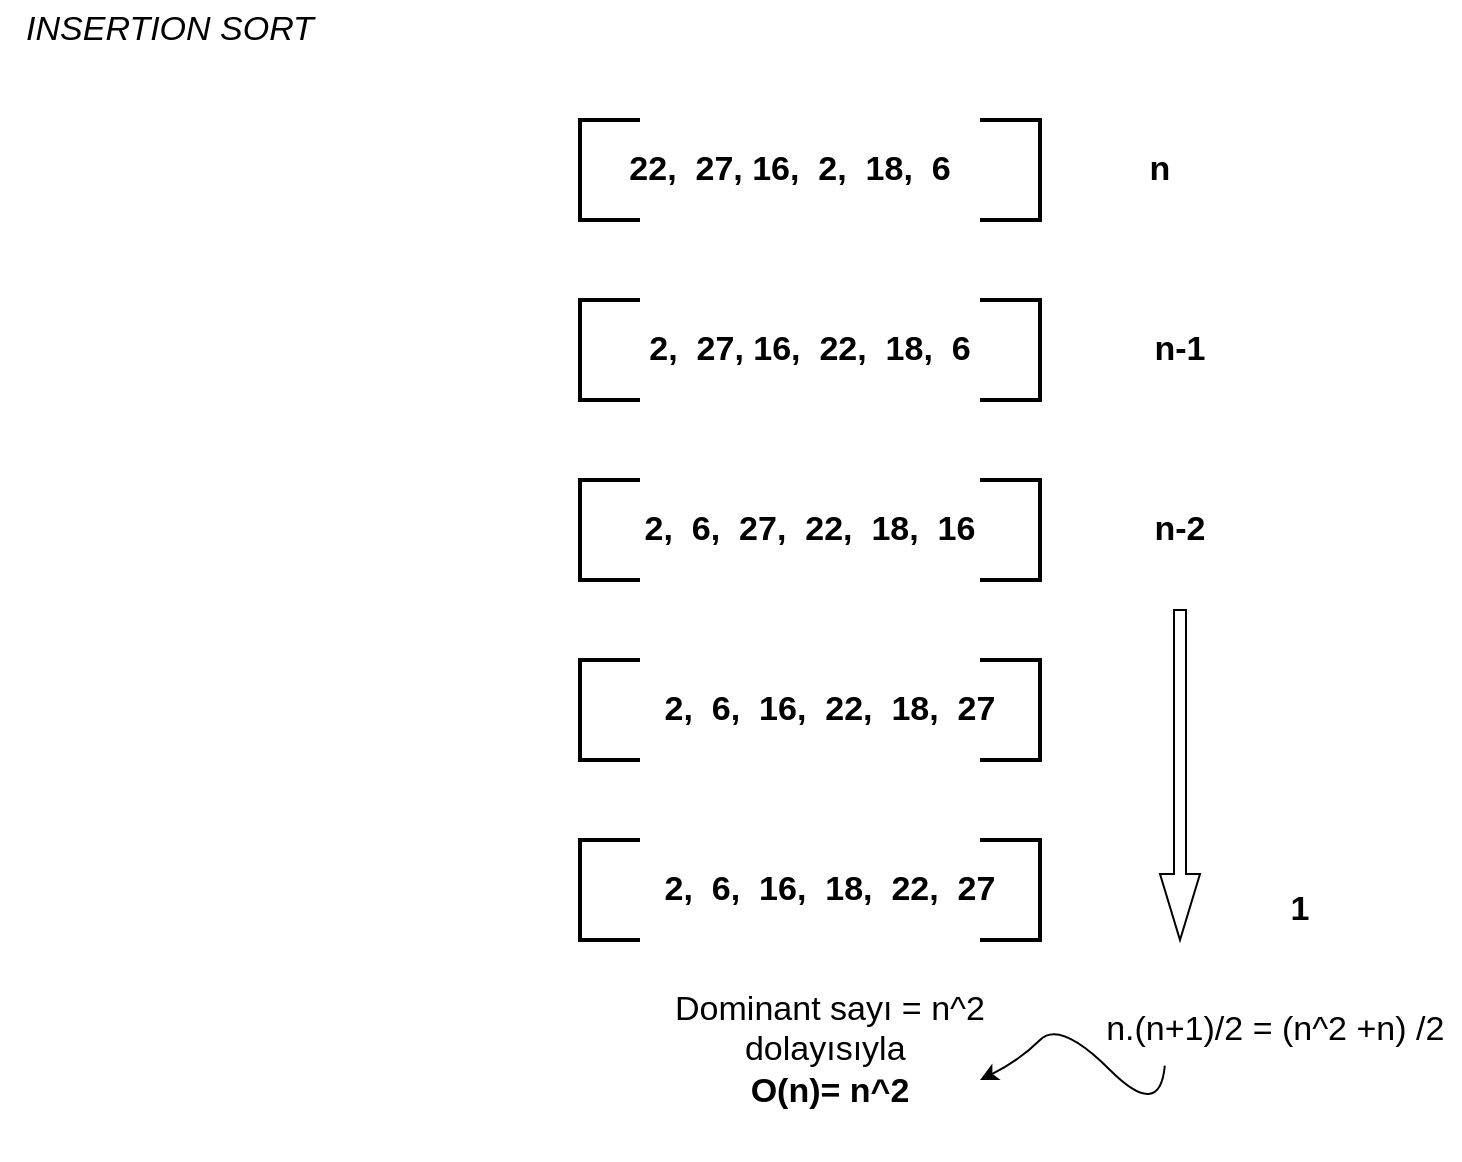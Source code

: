 <mxfile version="20.8.16" type="device"><diagram name="Sayfa -1" id="3ZShDkIZPY8vD2-TlOTq"><mxGraphModel dx="1050" dy="621" grid="1" gridSize="10" guides="1" tooltips="1" connect="0" arrows="1" fold="1" page="1" pageScale="1" pageWidth="827" pageHeight="1169" math="1" shadow="0"><root><mxCell id="0"/><mxCell id="1" parent="0"/><mxCell id="c63R7C__iRa8qAPiwqBG-3" value="" style="strokeWidth=2;html=1;shape=mxgraph.flowchart.annotation_1;align=left;pointerEvents=1;" vertex="1" parent="1"><mxGeometry x="320" y="80" width="30" height="50" as="geometry"/></mxCell><mxCell id="c63R7C__iRa8qAPiwqBG-5" value="" style="strokeWidth=2;html=1;shape=mxgraph.flowchart.annotation_1;align=left;pointerEvents=1;direction=west;" vertex="1" parent="1"><mxGeometry x="520" y="80" width="30" height="50" as="geometry"/></mxCell><mxCell id="c63R7C__iRa8qAPiwqBG-7" value="&lt;b&gt;&lt;font style=&quot;font-size: 17px;&quot;&gt;22,&amp;nbsp; 27, 16,&amp;nbsp; 2,&amp;nbsp; 18,&amp;nbsp; 6&lt;/font&gt;&lt;/b&gt;" style="text;html=1;strokeColor=none;fillColor=none;align=center;verticalAlign=middle;whiteSpace=wrap;rounded=0;" vertex="1" parent="1"><mxGeometry x="260" y="90" width="330" height="30" as="geometry"/></mxCell><mxCell id="c63R7C__iRa8qAPiwqBG-9" value="&lt;b&gt;n&lt;/b&gt;" style="text;html=1;strokeColor=none;fillColor=none;align=center;verticalAlign=middle;whiteSpace=wrap;rounded=0;fontSize=17;" vertex="1" parent="1"><mxGeometry x="580" y="90" width="60" height="30" as="geometry"/></mxCell><mxCell id="c63R7C__iRa8qAPiwqBG-10" value="" style="strokeWidth=2;html=1;shape=mxgraph.flowchart.annotation_1;align=left;pointerEvents=1;" vertex="1" parent="1"><mxGeometry x="320" y="170" width="30" height="50" as="geometry"/></mxCell><mxCell id="c63R7C__iRa8qAPiwqBG-11" value="" style="strokeWidth=2;html=1;shape=mxgraph.flowchart.annotation_1;align=left;pointerEvents=1;direction=west;" vertex="1" parent="1"><mxGeometry x="520" y="170" width="30" height="50" as="geometry"/></mxCell><mxCell id="c63R7C__iRa8qAPiwqBG-12" value="&lt;b&gt;&lt;font style=&quot;font-size: 17px;&quot;&gt;2,&amp;nbsp; 27, 16,&amp;nbsp; 22,&amp;nbsp; 18,&amp;nbsp; 6&lt;/font&gt;&lt;/b&gt;" style="text;html=1;strokeColor=none;fillColor=none;align=center;verticalAlign=middle;whiteSpace=wrap;rounded=0;" vertex="1" parent="1"><mxGeometry x="270" y="180" width="330" height="30" as="geometry"/></mxCell><mxCell id="c63R7C__iRa8qAPiwqBG-13" value="&lt;b&gt;n-1&lt;/b&gt;" style="text;html=1;strokeColor=none;fillColor=none;align=center;verticalAlign=middle;whiteSpace=wrap;rounded=0;fontSize=17;" vertex="1" parent="1"><mxGeometry x="590" y="180" width="60" height="30" as="geometry"/></mxCell><mxCell id="c63R7C__iRa8qAPiwqBG-14" value="&lt;i&gt;INSERTION SORT&lt;/i&gt;" style="text;html=1;strokeColor=none;fillColor=none;align=center;verticalAlign=middle;whiteSpace=wrap;rounded=0;fontSize=17;" vertex="1" parent="1"><mxGeometry x="30" y="20" width="170" height="30" as="geometry"/></mxCell><mxCell id="c63R7C__iRa8qAPiwqBG-15" value="" style="strokeWidth=2;html=1;shape=mxgraph.flowchart.annotation_1;align=left;pointerEvents=1;" vertex="1" parent="1"><mxGeometry x="320" y="260" width="30" height="50" as="geometry"/></mxCell><mxCell id="c63R7C__iRa8qAPiwqBG-16" value="" style="strokeWidth=2;html=1;shape=mxgraph.flowchart.annotation_1;align=left;pointerEvents=1;direction=west;" vertex="1" parent="1"><mxGeometry x="520" y="260" width="30" height="50" as="geometry"/></mxCell><mxCell id="c63R7C__iRa8qAPiwqBG-17" value="&lt;b&gt;&lt;font style=&quot;font-size: 17px;&quot;&gt;2,&amp;nbsp; 6,&amp;nbsp; 27,&amp;nbsp; 22,&amp;nbsp; 18,&amp;nbsp; 16&lt;/font&gt;&lt;/b&gt;" style="text;html=1;strokeColor=none;fillColor=none;align=center;verticalAlign=middle;whiteSpace=wrap;rounded=0;" vertex="1" parent="1"><mxGeometry x="270" y="270" width="330" height="30" as="geometry"/></mxCell><mxCell id="c63R7C__iRa8qAPiwqBG-18" value="&lt;b&gt;n-2&lt;/b&gt;" style="text;html=1;strokeColor=none;fillColor=none;align=center;verticalAlign=middle;whiteSpace=wrap;rounded=0;fontSize=17;" vertex="1" parent="1"><mxGeometry x="590" y="270" width="60" height="30" as="geometry"/></mxCell><mxCell id="c63R7C__iRa8qAPiwqBG-19" value="" style="strokeWidth=2;html=1;shape=mxgraph.flowchart.annotation_1;align=left;pointerEvents=1;" vertex="1" parent="1"><mxGeometry x="320" y="350" width="30" height="50" as="geometry"/></mxCell><mxCell id="c63R7C__iRa8qAPiwqBG-20" value="" style="strokeWidth=2;html=1;shape=mxgraph.flowchart.annotation_1;align=left;pointerEvents=1;direction=west;" vertex="1" parent="1"><mxGeometry x="520" y="350" width="30" height="50" as="geometry"/></mxCell><mxCell id="c63R7C__iRa8qAPiwqBG-21" value="&lt;b&gt;&lt;font style=&quot;font-size: 17px;&quot;&gt;2,&amp;nbsp; 6,&amp;nbsp; 16,&amp;nbsp; 22,&amp;nbsp; 18,&amp;nbsp; 27&lt;/font&gt;&lt;/b&gt;" style="text;html=1;strokeColor=none;fillColor=none;align=center;verticalAlign=middle;whiteSpace=wrap;rounded=0;" vertex="1" parent="1"><mxGeometry x="280" y="360" width="330" height="30" as="geometry"/></mxCell><mxCell id="c63R7C__iRa8qAPiwqBG-22" value="" style="strokeWidth=2;html=1;shape=mxgraph.flowchart.annotation_1;align=left;pointerEvents=1;" vertex="1" parent="1"><mxGeometry x="320" y="440" width="30" height="50" as="geometry"/></mxCell><mxCell id="c63R7C__iRa8qAPiwqBG-23" value="" style="strokeWidth=2;html=1;shape=mxgraph.flowchart.annotation_1;align=left;pointerEvents=1;direction=west;" vertex="1" parent="1"><mxGeometry x="520" y="440" width="30" height="50" as="geometry"/></mxCell><mxCell id="c63R7C__iRa8qAPiwqBG-24" value="&lt;b&gt;&lt;font style=&quot;font-size: 17px;&quot;&gt;2,&amp;nbsp; 6,&amp;nbsp; 16,&amp;nbsp; 18,&amp;nbsp; 22,&amp;nbsp; 27&lt;/font&gt;&lt;/b&gt;" style="text;html=1;strokeColor=none;fillColor=none;align=center;verticalAlign=middle;whiteSpace=wrap;rounded=0;" vertex="1" parent="1"><mxGeometry x="280" y="450" width="330" height="30" as="geometry"/></mxCell><mxCell id="c63R7C__iRa8qAPiwqBG-26" value="" style="shape=singleArrow;direction=south;whiteSpace=wrap;html=1;fontSize=17;" vertex="1" parent="1"><mxGeometry x="610" y="325" width="20" height="165" as="geometry"/></mxCell><mxCell id="c63R7C__iRa8qAPiwqBG-27" value="&lt;b&gt;1&lt;/b&gt;" style="text;html=1;strokeColor=none;fillColor=none;align=center;verticalAlign=middle;whiteSpace=wrap;rounded=0;fontSize=17;" vertex="1" parent="1"><mxGeometry x="650" y="460" width="60" height="30" as="geometry"/></mxCell><mxCell id="c63R7C__iRa8qAPiwqBG-28" value="n.(n+1)/2 = (n^2 +n) /2&amp;nbsp;" style="text;html=1;strokeColor=none;fillColor=none;align=center;verticalAlign=middle;whiteSpace=wrap;rounded=0;fontSize=17;" vertex="1" parent="1"><mxGeometry x="580" y="520" width="180" height="30" as="geometry"/></mxCell><mxCell id="c63R7C__iRa8qAPiwqBG-30" value="Dominant sayı = n^2&lt;br&gt;dolayısıyla&amp;nbsp;&lt;br&gt;&lt;b&gt;O(n)= n^2&lt;/b&gt;" style="text;html=1;strokeColor=none;fillColor=none;align=center;verticalAlign=middle;whiteSpace=wrap;rounded=0;fontSize=17;" vertex="1" parent="1"><mxGeometry x="345" y="490" width="200" height="110" as="geometry"/></mxCell><mxCell id="c63R7C__iRa8qAPiwqBG-31" value="" style="curved=1;endArrow=classic;html=1;rounded=0;fontSize=17;exitX=0.18;exitY=1.093;exitDx=0;exitDy=0;exitPerimeter=0;" edge="1" parent="1" source="c63R7C__iRa8qAPiwqBG-28"><mxGeometry width="50" height="50" relative="1" as="geometry"><mxPoint x="560" y="580" as="sourcePoint"/><mxPoint x="520" y="560" as="targetPoint"/><Array as="points"><mxPoint x="610" y="580"/><mxPoint x="560" y="530"/><mxPoint x="540" y="550"/></Array></mxGeometry></mxCell></root></mxGraphModel></diagram></mxfile>